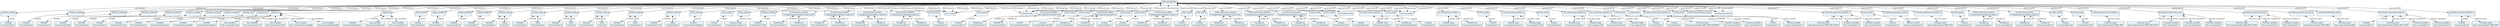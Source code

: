 
    digraph xtext {
    fontname = "Bitstream Vera Sans"
    fontsize = 8
    node[
        shape=record,
        style=filled,
        fillcolor=aliceblue
    ]
    nodesep = 0.3
    edge[dir=black,arrowtail=empty]


61103632 -> 61101672 [label="instruction:0" arrowtail=diamond dir=both]
61101672 -> 61104024 [label="variable" arrowtail=diamond dir=both]
61104024[label="{:Variable|+var:unicode='a'\l}"]
61101672[label="{:Declare_variable|}"]
61103632 -> 61101168 [label="instruction:1" arrowtail=diamond dir=both]
61101168 -> 61102008 [label="variable" arrowtail=diamond dir=both]
61102008[label="{:Variable|+var:unicode='p'\l}"]
61101168[label="{:Declare_variable|}"]
61103632 -> 61102680 [label="instruction:2" arrowtail=diamond dir=both]
61102680 -> 61100832 [label="variable" arrowtail=diamond dir=both]
61100832[label="{:Variable|+var:unicode='c'\l}"]
61102680[label="{:Declare_variable|}"]
61103632 -> 61101560 [label="instruction:3" arrowtail=diamond dir=both]
61101560 -> 61100328 [label="variable" arrowtail=diamond dir=both]
61100328[label="{:Variable|+var:unicode='ddd'\l}"]
61101560[label="{:Declare_variable|}"]
61103632 -> 61100384 [label="instruction:4" arrowtail=diamond dir=both]
61100384 -> 61100440 [label="variable" arrowtail=diamond dir=both]
61100440[label="{:Variable|+var:unicode='q'\l}"]
61100384[label="{:Declare_variable|}"]
61103632 -> 61101504 [label="instruction:5" arrowtail=diamond dir=both]
61101504 -> 60594720 [label="variable" arrowtail=diamond dir=both]
60594720[label="{:Variable|+var:unicode='x'\l}"]
61101504[label="{:Declare_variable|}"]
61103632 -> 60593264 [label="instruction:6" arrowtail=diamond dir=both]
60593264 -> 60595112 [label="variable" arrowtail=diamond dir=both]
60595112[label="{:Variable|+var:unicode='min'\l}"]
60593264[label="{:Declare_variable|}"]
61103632 -> 60595336 [label="instruction:7" arrowtail=diamond dir=both]
60595336 -> 60594776 [label="variable" arrowtail=diamond dir=both]
60594776[label="{:Variable|+var:unicode='max'\l}"]
60595336[label="{:Declare_variable|}"]
61103632 -> 60594664 [label="instruction:8" arrowtail=diamond dir=both]
60594664 -> 60594104 [label="variable" arrowtail=diamond dir=both]
60594104[label="{:Variable|+var:unicode='qwerty'\l}"]
60594664[label="{:Declare_list|}"]
61103632 -> 60594552 [label="instruction:9" arrowtail=diamond dir=both]
60594552 -> 60594272 [label="variable" arrowtail=diamond dir=both]
60594272[label="{:Variable|+var:unicode='oiuytt89'\l}"]
60594552[label="{:Declare_list|}"]
61103632 -> 60593096 [label="instruction:10" arrowtail=diamond dir=both]
60593096 -> 60594160 [label="variable" arrowtail=diamond dir=both]
60594160[label="{:Variable|+var:unicode='aqwerty'\l}"]
60593096 -> 60594048 [label="list_variables:0" arrowtail=diamond dir=both]
60594048[label="{:List_variables|+list_var:unicode='asd'\l}"]
60593096 -> 60595392 [label="list_variables:1" arrowtail=diamond dir=both]
60595392[label="{:List_variables|+list_var:unicode='ert'\l}"]
60593096 -> 61610696 [label="list_variables:2" arrowtail=diamond dir=both]
61610696[label="{:List_variables|+list_var:unicode='rtyu'\l}"]
60593096 -> 61610640 [label="list_variables:3" arrowtail=diamond dir=both]
61610640[label="{:List_variables|+list_var:unicode='ertyhgfgh'\l}"]
60593096 -> 61611648 [label="list_variables:4" arrowtail=diamond dir=both]
61611648[label="{:List_variables|+list_var:unicode='jythdfb'\l}"]
60593096[label="{:Input_list|}"]
61103632 -> 60594216 [label="instruction:11" arrowtail=diamond dir=both]
60594216 -> 61608120 [label="variable" arrowtail=diamond dir=both]
61608120[label="{:Variable|+var:unicode='qwerty'\l}"]
60594216 -> 61608344 [label="list_variables:0" arrowtail=diamond dir=both]
61608344[label="{:List_variables|+list_var:unicode='asd'\l}"]
60594216 -> 61608288 [label="list_variables:1" arrowtail=diamond dir=both]
61608288[label="{:List_variables|+list_var:unicode='ert'\l}"]
60594216[label="{:Input_list|}"]
61103632 -> 60595448 [label="instruction:12" arrowtail=diamond dir=both]
60595448 -> 61611704 [label="content" arrowtail=diamond dir=both]
61611704[label="{:Content|+con:unicode='c'\l}"]
60595448[label="{:Print_words|}"]
61103632 -> 61608064 [label="instruction:13" arrowtail=diamond dir=both]
61608064 -> 61608904 [label="variable" arrowtail=diamond dir=both]
61608904[label="{:Variable|+var:unicode='c'\l}"]
61608064[label="{:Input_variable|}"]
61103632 -> 61610864 [label="instruction:14" arrowtail=diamond dir=both]
61610864 -> 61608736 [label="variable" arrowtail=diamond dir=both]
61608736[label="{:Variable|+var:unicode='d'\l}"]
61610864[label="{:Input_variable|}"]
61103632 -> 61608848 [label="instruction:15" arrowtail=diamond dir=both]
61608848 -> 61608456 [label="variable" arrowtail=diamond dir=both]
61608456[label="{:Variable|+var:unicode='l'\l}"]
61608848[label="{:Input_variable|}"]
61103632 -> 61611368 [label="instruction:16" arrowtail=diamond dir=both]
61611368 -> 61608008 [label="variable" arrowtail=diamond dir=both]
61608008[label="{:Variable|+var:unicode='a'\l}"]
61611368 -> 61611144 [label="value" arrowtail=diamond dir=both]
61611144[label="{:Value|+val:int=1\l}"]
61611368[label="{:Declare_value|}"]
61103632 -> 61608232 [label="instruction:17" arrowtail=diamond dir=both]
61608232 -> 61063352 [label="variable" arrowtail=diamond dir=both]
61063352[label="{:Variable|+var:unicode='p'\l}"]
61608232 -> 61064136 [label="value" arrowtail=diamond dir=both]
61064136[label="{:Value|+val:unicode='li'\l}"]
61608232[label="{:Declare_value|}"]
61103632 -> 61066152 [label="instruction:18" arrowtail=diamond dir=both]
61066152 -> 61063520 [label="variable" arrowtail=diamond dir=both]
61063520[label="{:Variable|+var:unicode='q'\l}"]
61066152 -> 61063464 [label="value" arrowtail=diamond dir=both]
61063464[label="{:Value|+val:int=2\l}"]
61066152[label="{:Declare_value|}"]
61103632 -> 61064080 [label="instruction:19" arrowtail=diamond dir=both]
61064080 -> 61065648 [label="variable" arrowtail=diamond dir=both]
61065648[label="{:Variable|+var:unicode='q'\l}"]
61064080 -> 61064192 [label="value" arrowtail=diamond dir=both]
61064192[label="{:Value|+val:int=3\l}"]
61064080[label="{:Declare_value|}"]
61103632 -> 61066544 [label="instruction:20" arrowtail=diamond dir=both]
61066544 -> 61066936 [label="variable" arrowtail=diamond dir=both]
61066936[label="{:Variable|+var:unicode='q'\l}"]
61066544 -> 61066880 [label="value" arrowtail=diamond dir=both]
61066880[label="{:Value|+val:unicode='a'\l}"]
61066544[label="{:Declare_value|}"]
61103632 -> 61063856 [label="instruction:21" arrowtail=diamond dir=both]
61063856 -> 61066768 [label="variable" arrowtail=diamond dir=both]
61066768[label="{:Variable|+var:unicode='min'\l}"]
61063856 -> 61066712 [label="value" arrowtail=diamond dir=both]
61066712[label="{:Value|+val:unicode='a'\l}"]
61063856[label="{:Declare_value|}"]
61103632 -> 61066824 [label="instruction:22" arrowtail=diamond dir=both]
61066824 -> 61065200 [label="content" arrowtail=diamond dir=both]
61065200[label="{:Content|+con:unicode='lizhaojia'\l}"]
61066824[label="{:Print_words|}"]
61103632 -> 61063576 [label="instruction:23" arrowtail=diamond dir=both]
61063576 -> 61064752 [label="content" arrowtail=diamond dir=both]
61064752[label="{:Content|+con:unicode='a'\l}"]
61063576[label="{:Print_words|}"]
61103632 -> 61066208 [label="instruction:24" arrowtail=diamond dir=both]
61066208 -> 61565248 [label="content_string" arrowtail=diamond dir=both]
61565248[label="{:Content_string|+con:unicode='today is a'\l}"]
61066208[label="{:Print_string|}"]
61103632 -> 61566200 [label="instruction:25" arrowtail=diamond dir=both]
61566200 -> 61563456 [label="variable" arrowtail=diamond dir=both]
61563456[label="{:Variable|+var:unicode='asdf'\l}"]
61566200[label="{:Declare_variable|}"]
61103632 -> 61564632 [label="instruction:26" arrowtail=diamond dir=both]
61564632 -> 61563064 [label="variable_be" arrowtail=diamond dir=both]
61563064[label="{:Variable_be|+var_be:unicode='a'\l}"]
61564632 -> 61563008 [label="variable_af" arrowtail=diamond dir=both]
61563008[label="{:Variable_af|+var_af:unicode='p'\l}"]
61564632[label="{:If_instruction_startline|+comparasion:unicode='is more equal'\l}"]
61103632 -> 61563120 [label="instruction:27" arrowtail=diamond dir=both]
61563120 -> 61566256 [label="variable_be" arrowtail=diamond dir=both]
61566256[label="{:Variable_be|+var_be:unicode='a'\l}"]
61563120 -> 61565808 [label="variable_af" arrowtail=diamond dir=both]
61565808[label="{:Variable_af|+var_af:unicode='p'\l}"]
61563120[label="{:If_instruction_startline|+comparasion:unicode='is equal to'\l}"]
61103632 -> 61563792 [label="instruction:28" arrowtail=diamond dir=both]
61563792 -> 61564744 [label="variable_be" arrowtail=diamond dir=both]
61564744[label="{:Variable_be|+var_be:unicode='a'\l}"]
61563792 -> 61564016 [label="variable_af" arrowtail=diamond dir=both]
61564016[label="{:Variable_af|+var_af:unicode='p'\l}"]
61563792[label="{:If_instruction_startline|+comparasion:unicode='is equal to'\l}"]
61103632 -> 61565360 [label="instruction:29" arrowtail=diamond dir=both]
61565360 -> 61563568 [label="variable_be" arrowtail=diamond dir=both]
61563568[label="{:Variable_be|+var_be:unicode='a'\l}"]
61565360 -> 61563176 [label="variable_af" arrowtail=diamond dir=both]
61563176[label="{:Variable_af|+var_af:unicode='p'\l}"]
61565360[label="{:If_instruction_startline|+comparasion:unicode='is equal to'\l}"]
61103632 -> 61563960 [label="instruction:30" arrowtail=diamond dir=both]
61563960 -> 60974864 [label="content" arrowtail=diamond dir=both]
60974864[label="{:Content|+con:unicode='a'\l}"]
61563960[label="{:Print_words|}"]
61103632 -> "else:unicode" [label="instruction:31" arrowtail=diamond dir=both]
61103632 -> 60974920 [label="instruction:32" arrowtail=diamond dir=both]
60974920 -> 60975816 [label="content" arrowtail=diamond dir=both]
60975816[label="{:Content|+con:unicode='a'\l}"]
60974920[label="{:Print_words|}"]
61103632 -> "end if:unicode" [label="instruction:33" arrowtail=diamond dir=both]
61103632 -> 60974696 [label="instruction:34" arrowtail=diamond dir=both]
60974696 -> 60973128 [label="variable_be" arrowtail=diamond dir=both]
60973128[label="{:Variable_be|+var_be:unicode='a'\l}"]
60974696 -> 60977104 [label="variable_af" arrowtail=diamond dir=both]
60977104[label="{:Variable_af|+var_af:unicode='q'\l}"]
60974696[label="{:If_instruction_elifline|+logic_operator:unicode='and'\l}"]
61103632 -> 60977048 [label="instruction:35" arrowtail=diamond dir=both]
60977048 -> 60976992 [label="content" arrowtail=diamond dir=both]
60976992[label="{:Content|+con:unicode='qwerty'\l}"]
60977048[label="{:Print_words|}"]
61103632 -> "else:unicode" [label="instruction:36" arrowtail=diamond dir=both]
61103632 -> 60976880 [label="instruction:37" arrowtail=diamond dir=both]
60976880 -> 60975312 [label="content" arrowtail=diamond dir=both]
60975312[label="{:Content|+con:unicode='oiuytt89'\l}"]
60976880[label="{:Print_words|}"]
61103632 -> "end if:unicode" [label="instruction:38" arrowtail=diamond dir=both]
61103632 -> 60976208 [label="instruction:39" arrowtail=diamond dir=both]
60976208 -> 60974360 [label="variable_be" arrowtail=diamond dir=both]
60974360[label="{:Variable_be|+var_be:unicode='a'\l}"]
60976208 -> 60974304 [label="variable_af" arrowtail=diamond dir=both]
60974304[label="{:Variable_af|+var_af:unicode='q'\l}"]
60976208[label="{:If_instruction_elifline|+logic_operator:unicode='or'\l}"]
61103632 -> 60975032 [label="instruction:40" arrowtail=diamond dir=both]
60975032 -> 60975872 [label="content" arrowtail=diamond dir=both]
60975872[label="{:Content|+con:unicode='p'\l}"]
60975032[label="{:Print_words|}"]
61103632 -> "else:unicode" [label="instruction:41" arrowtail=diamond dir=both]
61103632 -> 60974248 [label="instruction:42" arrowtail=diamond dir=both]
60974248 -> 60939904 [label="content" arrowtail=diamond dir=both]
60939904[label="{:Content|+con:unicode='q'\l}"]
60974248[label="{:Print_words|}"]
61103632 -> "end if:unicode" [label="instruction:43" arrowtail=diamond dir=both]
61103632 -> 60973240 [label="instruction:44" arrowtail=diamond dir=both]
60973240 -> 60938840 [label="variable_be" arrowtail=diamond dir=both]
60938840[label="{:Variable_be|+var_be:unicode='a'\l}"]
60973240 -> 60938336 [label="variable_af" arrowtail=diamond dir=both]
60938336[label="{:Variable_af|+var_af:unicode='p'\l}"]
60973240[label="{:If_instruction_elifline|+comparasion:unicode='is equal to'\l}"]
61103632 -> 60939120 [label="instruction:45" arrowtail=diamond dir=both]
60939120 -> 60938000 [label="content" arrowtail=diamond dir=both]
60938000[label="{:Content|+con:unicode='a'\l}"]
60939120[label="{:Print_words|}"]
61103632 -> "else:unicode" [label="instruction:46" arrowtail=diamond dir=both]
61103632 -> 60938280 [label="instruction:47" arrowtail=diamond dir=both]
60938280 -> 60936712 [label="content" arrowtail=diamond dir=both]
60936712[label="{:Content|+con:unicode='a'\l}"]
60938280[label="{:Print_words|}"]
61103632 -> "end if:unicode" [label="instruction:48" arrowtail=diamond dir=both]
61103632 -> 60936768 [label="instruction:49" arrowtail=diamond dir=both]
60936768 -> 60936936 [label="variable_be" arrowtail=diamond dir=both]
60936936[label="{:Variable_be|+var_be:unicode='a'\l}"]
60936768 -> 60936320 [label="variable_af" arrowtail=diamond dir=both]
60936320[label="{:Variable_af|+var_af:unicode='c'\l}"]
60936768[label="{:While_instruction_startline|+comparasion:unicode='is lower than'\l}"]
61103632 -> 60936600 [label="instruction:50" arrowtail=diamond dir=both]
60936600 -> 60940128 [label="variable_be" arrowtail=diamond dir=both]
60940128[label="{:Variable_be|+var_be:unicode='a'\l}"]
60936600 -> 60939624 [label="variable_af" arrowtail=diamond dir=both]
60939624[label="{:Variable_af|+var_af:unicode='p'\l}"]
60936600[label="{:While_instruction_startline|+comparasion:unicode='is equal to'\l}"]
61103632 -> 60939008 [label="instruction:51" arrowtail=diamond dir=both]
60939008 -> 60936264 [label="variable_be" arrowtail=diamond dir=both]
60936264[label="{:Variable_be|+var_be:unicode='a'\l}"]
60939008 -> 60938728 [label="variable_af" arrowtail=diamond dir=both]
60938728[label="{:Variable_af|+var_af:unicode='p'\l}"]
60939008[label="{:If_instruction_startline|+comparasion:unicode='is equal to'\l}"]
61103632 -> 60939232 [label="instruction:52" arrowtail=diamond dir=both]
60939232 -> 60937664 [label="content" arrowtail=diamond dir=both]
60937664[label="{:Content|+con:unicode='min'\l}"]
60939232[label="{:Print_words|}"]
61103632 -> "else:unicode" [label="instruction:53" arrowtail=diamond dir=both]
61103632 -> 60937720 [label="instruction:54" arrowtail=diamond dir=both]
60937720 -> 60937496 [label="content" arrowtail=diamond dir=both]
60937496[label="{:Content|+con:unicode='min'\l}"]
60937720[label="{:Print_words|}"]
61103632 -> "end if:unicode" [label="instruction:55" arrowtail=diamond dir=both]
61103632 -> "end while:unicode" [label="instruction:56" arrowtail=diamond dir=both]
61103632 -> "end while:unicode" [label="instruction:57" arrowtail=diamond dir=both]
61103632 -> 60937608 [label="instruction:58" arrowtail=diamond dir=both]
60937608 -> 60937048 [label="variable_main" arrowtail=diamond dir=both]
60937048[label="{:Variable_main|+var_main:unicode='x'\l}"]
60937608 -> 60936880 [label="variable_list" arrowtail=diamond dir=both]
60936880[label="{:Variable_list|+var_list:unicode='qwerty'\l}"]
60937608[label="{:For_instruction_startline_1|}"]
61103632 -> 60938392 [label="instruction:59" arrowtail=diamond dir=both]
60938392 -> 61021936 [label="content" arrowtail=diamond dir=both]
61021936[label="{:Content|+con:unicode='x'\l}"]
60938392[label="{:Print_words|}"]
61103632 -> "end for:unicode" [label="instruction:60" arrowtail=diamond dir=both]
61103632 -> 60938952 [label="instruction:61" arrowtail=diamond dir=both]
60938952 -> 61020032 [label="variable_main" arrowtail=diamond dir=both]
61020032[label="{:Variable_main|+var_main:unicode='x'\l}"]
60938952 -> 61019584 [label="variable_list" arrowtail=diamond dir=both]
61019584[label="{:Variable_list|+var_list:unicode='error'\l}"]
60938952[label="{:For_instruction_startline_1|}"]
61103632 -> 61020648 [label="instruction:62" arrowtail=diamond dir=both]
61020648 -> 61018968 [label="content" arrowtail=diamond dir=both]
61018968[label="{:Content|+con:unicode='x'\l}"]
61020648[label="{:Print_words|}"]
61103632 -> "end for:unicode" [label="instruction:63" arrowtail=diamond dir=both]
61103632 -> 61019416 [label="instruction:64" arrowtail=diamond dir=both]
61019416 -> 61018912 [label="variable_main" arrowtail=diamond dir=both]
61018912[label="{:Variable_main|+var_main:unicode='x'\l}"]
61019416 -> 61018744 [label="variable_range" arrowtail=diamond dir=both]
61018744[label="{:Variable_range|+var_range:int=100\l}"]
61019416[label="{:For_instruction_startline_2|}"]
61103632 -> 61018856 [label="instruction:65" arrowtail=diamond dir=both]
61018856 -> 61022104 [label="content" arrowtail=diamond dir=both]
61022104[label="{:Content|+con:unicode='x'\l}"]
61018856[label="{:Print_words|}"]
61103632 -> "end for:unicode" [label="instruction:66" arrowtail=diamond dir=both]
61103632 -> 61020088 [label="instruction:67" arrowtail=diamond dir=both]
61020088 -> 61019360 [label="variable_main" arrowtail=diamond dir=both]
61019360[label="{:Variable_main|+var_main:unicode='y'\l}"]
61020088 -> 61018352 [label="variable_range" arrowtail=diamond dir=both]
61018352[label="{:Variable_range|+var_range:int=20\l}"]
61020088[label="{:For_instruction_startline_2|}"]
61103632 -> 61020760 [label="instruction:68" arrowtail=diamond dir=both]
61020760 -> 61018296 [label="variable_main" arrowtail=diamond dir=both]
61018296[label="{:Variable_main|+var_main:unicode='x'\l}"]
61020760 -> 61021544 [label="variable_range" arrowtail=diamond dir=both]
61021544[label="{:Variable_range|+var_range:int=10\l}"]
61020760[label="{:For_instruction_startline_2|}"]
61103632 -> 61018240 [label="instruction:69" arrowtail=diamond dir=both]
61018240 -> 61019024 [label="content" arrowtail=diamond dir=both]
61019024[label="{:Content|+con:unicode='x'\l}"]
61018240[label="{:Print_words|}"]
61103632 -> 61021264 [label="instruction:70" arrowtail=diamond dir=both]
61021264 -> 61018184 [label="content" arrowtail=diamond dir=both]
61018184[label="{:Content|+con:unicode='y'\l}"]
61021264[label="{:Print_words|}"]
61103632 -> "end for:unicode" [label="instruction:71" arrowtail=diamond dir=both]
61103632 -> "end for:unicode" [label="instruction:72" arrowtail=diamond dir=both]
61103632 -> 61021880 [label="instruction:73" arrowtail=diamond dir=both]
61021880 -> 61653736 [label="function_name" arrowtail=diamond dir=both]
61653736[label="{:Function_name|+fun_name:unicode='ADD_TWO_NUMBER'\l}"]
61021880 -> 61654016 [label="function_variables:0" arrowtail=diamond dir=both]
61654016[label="{:Function_variables|+fun_var:unicode='q'\l}"]
61021880 -> 61653680 [label="function_variables:1" arrowtail=diamond dir=both]
61653680[label="{:Function_variables|+fun_var:unicode='p'\l}"]
61021880[label="{:Function_instruction_startline_1|}"]
61103632 -> 61653120 [label="instruction:74" arrowtail=diamond dir=both]
61653120 -> 61653288 [label="content" arrowtail=diamond dir=both]
61653288[label="{:Content|+con:unicode='a'\l}"]
61653120[label="{:Print_words|}"]
61103632 -> 61654072 [label="instruction:75" arrowtail=diamond dir=both]
61654072 -> 61654296 [label="return_variable" arrowtail=diamond dir=both]
61654296[label="{:Return_variable|+return_var:unicode='p'\l}"]
61654072[label="{:Function_instruction_return|}"]
61103632 -> "end function:unicode" [label="instruction:76" arrowtail=diamond dir=both]
61103632 -> 61654240 [label="instruction:77" arrowtail=diamond dir=both]
61654240 -> 61654408 [label="function_name" arrowtail=diamond dir=both]
61654408[label="{:Function_name|+fun_name:unicode='ADD_TWO_NUM'\l}"]
61654240 -> 61653568 [label="function_variables:0" arrowtail=diamond dir=both]
61653568[label="{:Function_variables|+fun_var:unicode='a'\l}"]
61654240 -> 61654520 [label="function_variables:1" arrowtail=diamond dir=both]
61654520[label="{:Function_variables|+fun_var:unicode='c'\l}"]
61654240[label="{:Function_instruction_startline_1|}"]
61103632 -> 61654352 [label="instruction:78" arrowtail=diamond dir=both]
61654352 -> 61653848 [label="content" arrowtail=diamond dir=both]
61653848[label="{:Content|+con:unicode='p'\l}"]
61654352[label="{:Print_words|}"]
61103632 -> 61654464 [label="instruction:79" arrowtail=diamond dir=both]
61654464 -> 61654632 [label="return_variable" arrowtail=diamond dir=both]
61654632[label="{:Return_variable|+return_var:unicode='b'\l}"]
61654464[label="{:Function_instruction_return|}"]
61103632 -> "end function:unicode" [label="instruction:80" arrowtail=diamond dir=both]
61103632 -> 61654576 [label="instruction:81" arrowtail=diamond dir=both]
61654576 -> 61654744 [label="function_name" arrowtail=diamond dir=both]
61654744[label="{:Function_name|+fun_name:unicode='ADD_TWO'\l}"]
61654576[label="{:Function_instruction_startline_2|}"]
61103632 -> 61654688 [label="instruction:82" arrowtail=diamond dir=both]
61654688 -> 61654856 [label="content" arrowtail=diamond dir=both]
61654856[label="{:Content|+con:unicode='q'\l}"]
61654688[label="{:Print_words|}"]
61103632 -> 61654800 [label="instruction:83" arrowtail=diamond dir=both]
61654800 -> 61654968 [label="variable_be" arrowtail=diamond dir=both]
61654968[label="{:Variable_be|+var_be:unicode='a'\l}"]
61654800 -> 61655024 [label="variable_af" arrowtail=diamond dir=both]
61655024[label="{:Variable_af|+var_af:unicode='p'\l}"]
61654800[label="{:While_instruction_startline|+comparasion:unicode='is equal to'\l}"]
61103632 -> 61654912 [label="instruction:84" arrowtail=diamond dir=both]
61654912 -> 61655136 [label="variable_be" arrowtail=diamond dir=both]
61655136[label="{:Variable_be|+var_be:unicode='a'\l}"]
61654912 -> 61655192 [label="variable_af" arrowtail=diamond dir=both]
61655192[label="{:Variable_af|+var_af:unicode='p'\l}"]
61654912[label="{:If_instruction_startline|+comparasion:unicode='is equal to'\l}"]
61103632 -> 61655080 [label="instruction:85" arrowtail=diamond dir=both]
61655080 -> 61655304 [label="content" arrowtail=diamond dir=both]
61655304[label="{:Content|+con:unicode='min'\l}"]
61655080[label="{:Print_words|}"]
61103632 -> "else:unicode" [label="instruction:86" arrowtail=diamond dir=both]
61103632 -> 61655248 [label="instruction:87" arrowtail=diamond dir=both]
61655248 -> 61655416 [label="content" arrowtail=diamond dir=both]
61655416[label="{:Content|+con:unicode='min'\l}"]
61655248[label="{:Print_words|}"]
61103632 -> "end if:unicode" [label="instruction:88" arrowtail=diamond dir=both]
61103632 -> "end while:unicode" [label="instruction:89" arrowtail=diamond dir=both]
61103632 -> "end function:unicode" [label="instruction:90" arrowtail=diamond dir=both]
61103632 -> 61655360 [label="instruction:91" arrowtail=diamond dir=both]
61655360 -> 61655528 [label="function_name" arrowtail=diamond dir=both]
61655528[label="{:Function_name|+fun_name:unicode='ADD_TWO'\l}"]
61655360[label="{:Function_instruction_startline_2|}"]
61103632 -> "end function:unicode" [label="instruction:92" arrowtail=diamond dir=both]
61103632 -> 61655472 [label="instruction:93" arrowtail=diamond dir=both]
61655472 -> 61655640 [label="function_name" arrowtail=diamond dir=both]
61655640[label="{:Function_name|+fun_name:unicode='ADD_TWO_NUM'\l}"]
61655472 -> 61655752 [label="function_variables:0" arrowtail=diamond dir=both]
61655752[label="{:Function_variables|+fun_var:unicode='a'\l}"]
61655472 -> 61655864 [label="function_variables:1" arrowtail=diamond dir=both]
61655864[label="{:Function_variables|+fun_var:unicode='p'\l}"]
61655472 -> 61655920 [label="function_variables:2" arrowtail=diamond dir=both]
61655920[label="{:Function_variables|+fun_var:unicode='c'\l}"]
61655472[label="{:Function_instruction_call_1|}"]
61103632 -> 61655584 [label="instruction:94" arrowtail=diamond dir=both]
61655584 -> 61655976 [label="function_name" arrowtail=diamond dir=both]
61655976[label="{:Function_name|+fun_name:unicode='ADD_TWO_NUM'\l}"]
61655584 -> 61656088 [label="function_variables:0" arrowtail=diamond dir=both]
61656088[label="{:Function_variables|+fun_var:unicode='a'\l}"]
61655584 -> 61656144 [label="function_variables:1" arrowtail=diamond dir=both]
61656144[label="{:Function_variables|+fun_var:unicode='p'\l}"]
61655584[label="{:Function_instruction_call_1|}"]
61103632 -> 61655696 [label="instruction:95" arrowtail=diamond dir=both]
61655696 -> 61656200 [label="function_name" arrowtail=diamond dir=both]
61656200[label="{:Function_name|+fun_name:unicode='ADD_TWO'\l}"]
61655696[label="{:Function_instruction_call_2|}"]
61103632 -> 61656032 [label="instruction:96" arrowtail=diamond dir=both]
61656032 -> 61656312 [label="function_name" arrowtail=diamond dir=both]
61656312[label="{:Function_name|+fun_name:unicode='ADD'\l}"]
61656032[label="{:Function_instruction_call_2|}"]
61103632 -> 61656256 [label="instruction:97" arrowtail=diamond dir=both]
61656256 -> 61656424 [label="variable" arrowtail=diamond dir=both]
61656424[label="{:Variable|+var:unicode='a'\l}"]
61656256 -> 61656480 [label="function_name" arrowtail=diamond dir=both]
61656480[label="{:Function_name|+fun_name:unicode='ADD_TWO_NUM'\l}"]
61656256 -> 61656592 [label="function_variables:0" arrowtail=diamond dir=both]
61656592[label="{:Function_variables|+fun_var:unicode='a'\l}"]
61656256 -> 61656704 [label="function_variables:1" arrowtail=diamond dir=both]
61656704[label="{:Function_variables|+fun_var:unicode='p'\l}"]
61656256[label="{:Function_instruction_declare_1|}"]
61103632 -> 61656368 [label="instruction:98" arrowtail=diamond dir=both]
61656368 -> 61656760 [label="variable" arrowtail=diamond dir=both]
61656760[label="{:Variable|+var:unicode='q'\l}"]
61656368 -> 61656816 [label="function_name" arrowtail=diamond dir=both]
61656816[label="{:Function_name|+fun_name:unicode='ADD_TWO'\l}"]
61656368[label="{:Function_instruction_declare_2|}"]
61103632[label="{:Rule_pseudocode|}"]

}
